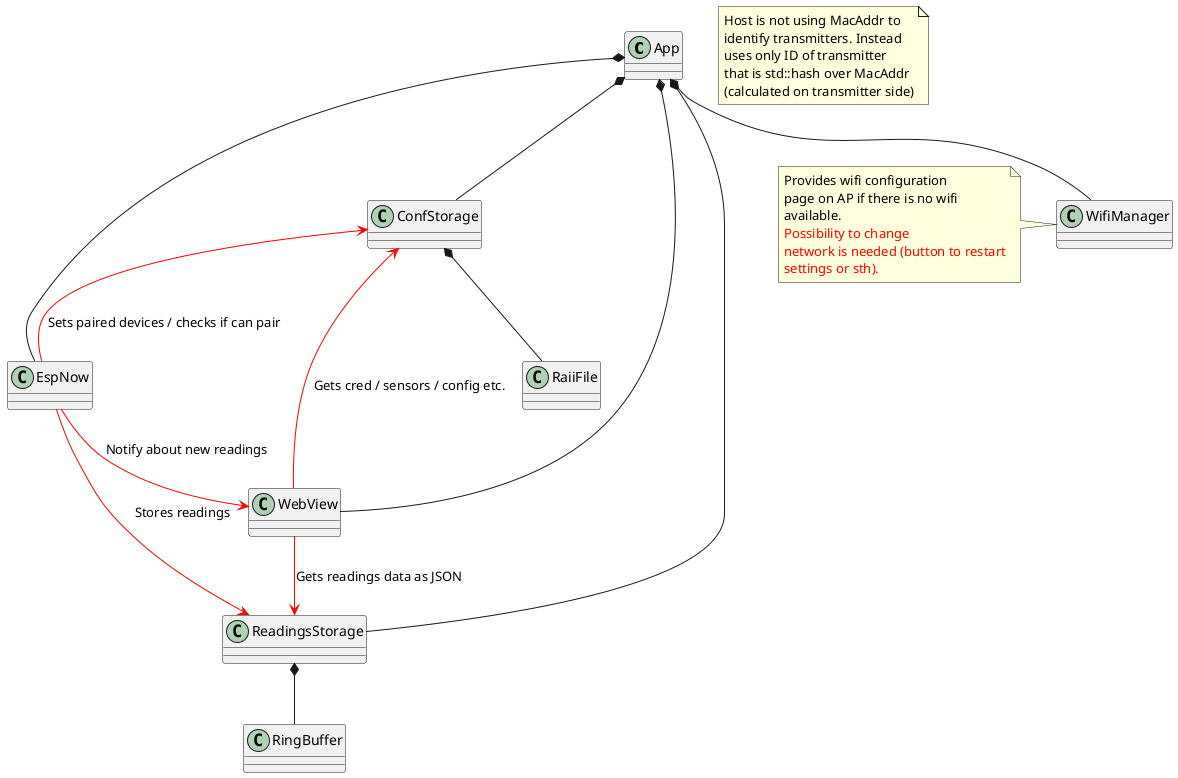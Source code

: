 @startuml
class App
class ConfStorage
class EspNow
class RaiiFile
class ReadingsStorage
class RingBuffer
class WebView
class WifiManager
note left
Provides wifi configuration
page on AP if there is no wifi
available.
<color:red>Possibility to change</color>
<color:red>network is needed (button to restart</color>
<color:red>settings or sth).</color>
end note

App *-down- ConfStorage
App *-down- ReadingsStorage
App *-down- EspNow
App *-down- WebView
App *-down- WifiManager

ReadingsStorage *-down- RingBuffer
ConfStorage *-- RaiiFile

WebView -[#red]down-> ReadingsStorage: Gets readings data as JSON
WebView -[#red]down-> ConfStorage: Gets cred / sensors / config etc.

EspNow -[#red]up-> ReadingsStorage: Stores readings
EspNow -[#red]up-> ConfStorage: Sets paired devices / checks if can pair
EspNow -[#red]-> WebView: Notify about new readings


note as N1
Host is not using MacAddr to
identify transmitters. Instead
uses only ID of transmitter
that is std::hash over MacAddr
(calculated on transmitter side)
end note
@enduml